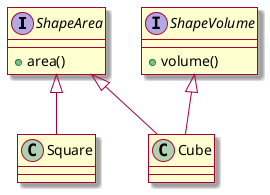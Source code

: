 @startuml
skin rose
interface ShapeArea{
  +area()
}

interface ShapeVolume{
  +volume()
}

class Square
class Cube

Cube -up-|> ShapeArea
Cube -up-|> ShapeVolume
Square -up-|> ShapeArea

@enduml
